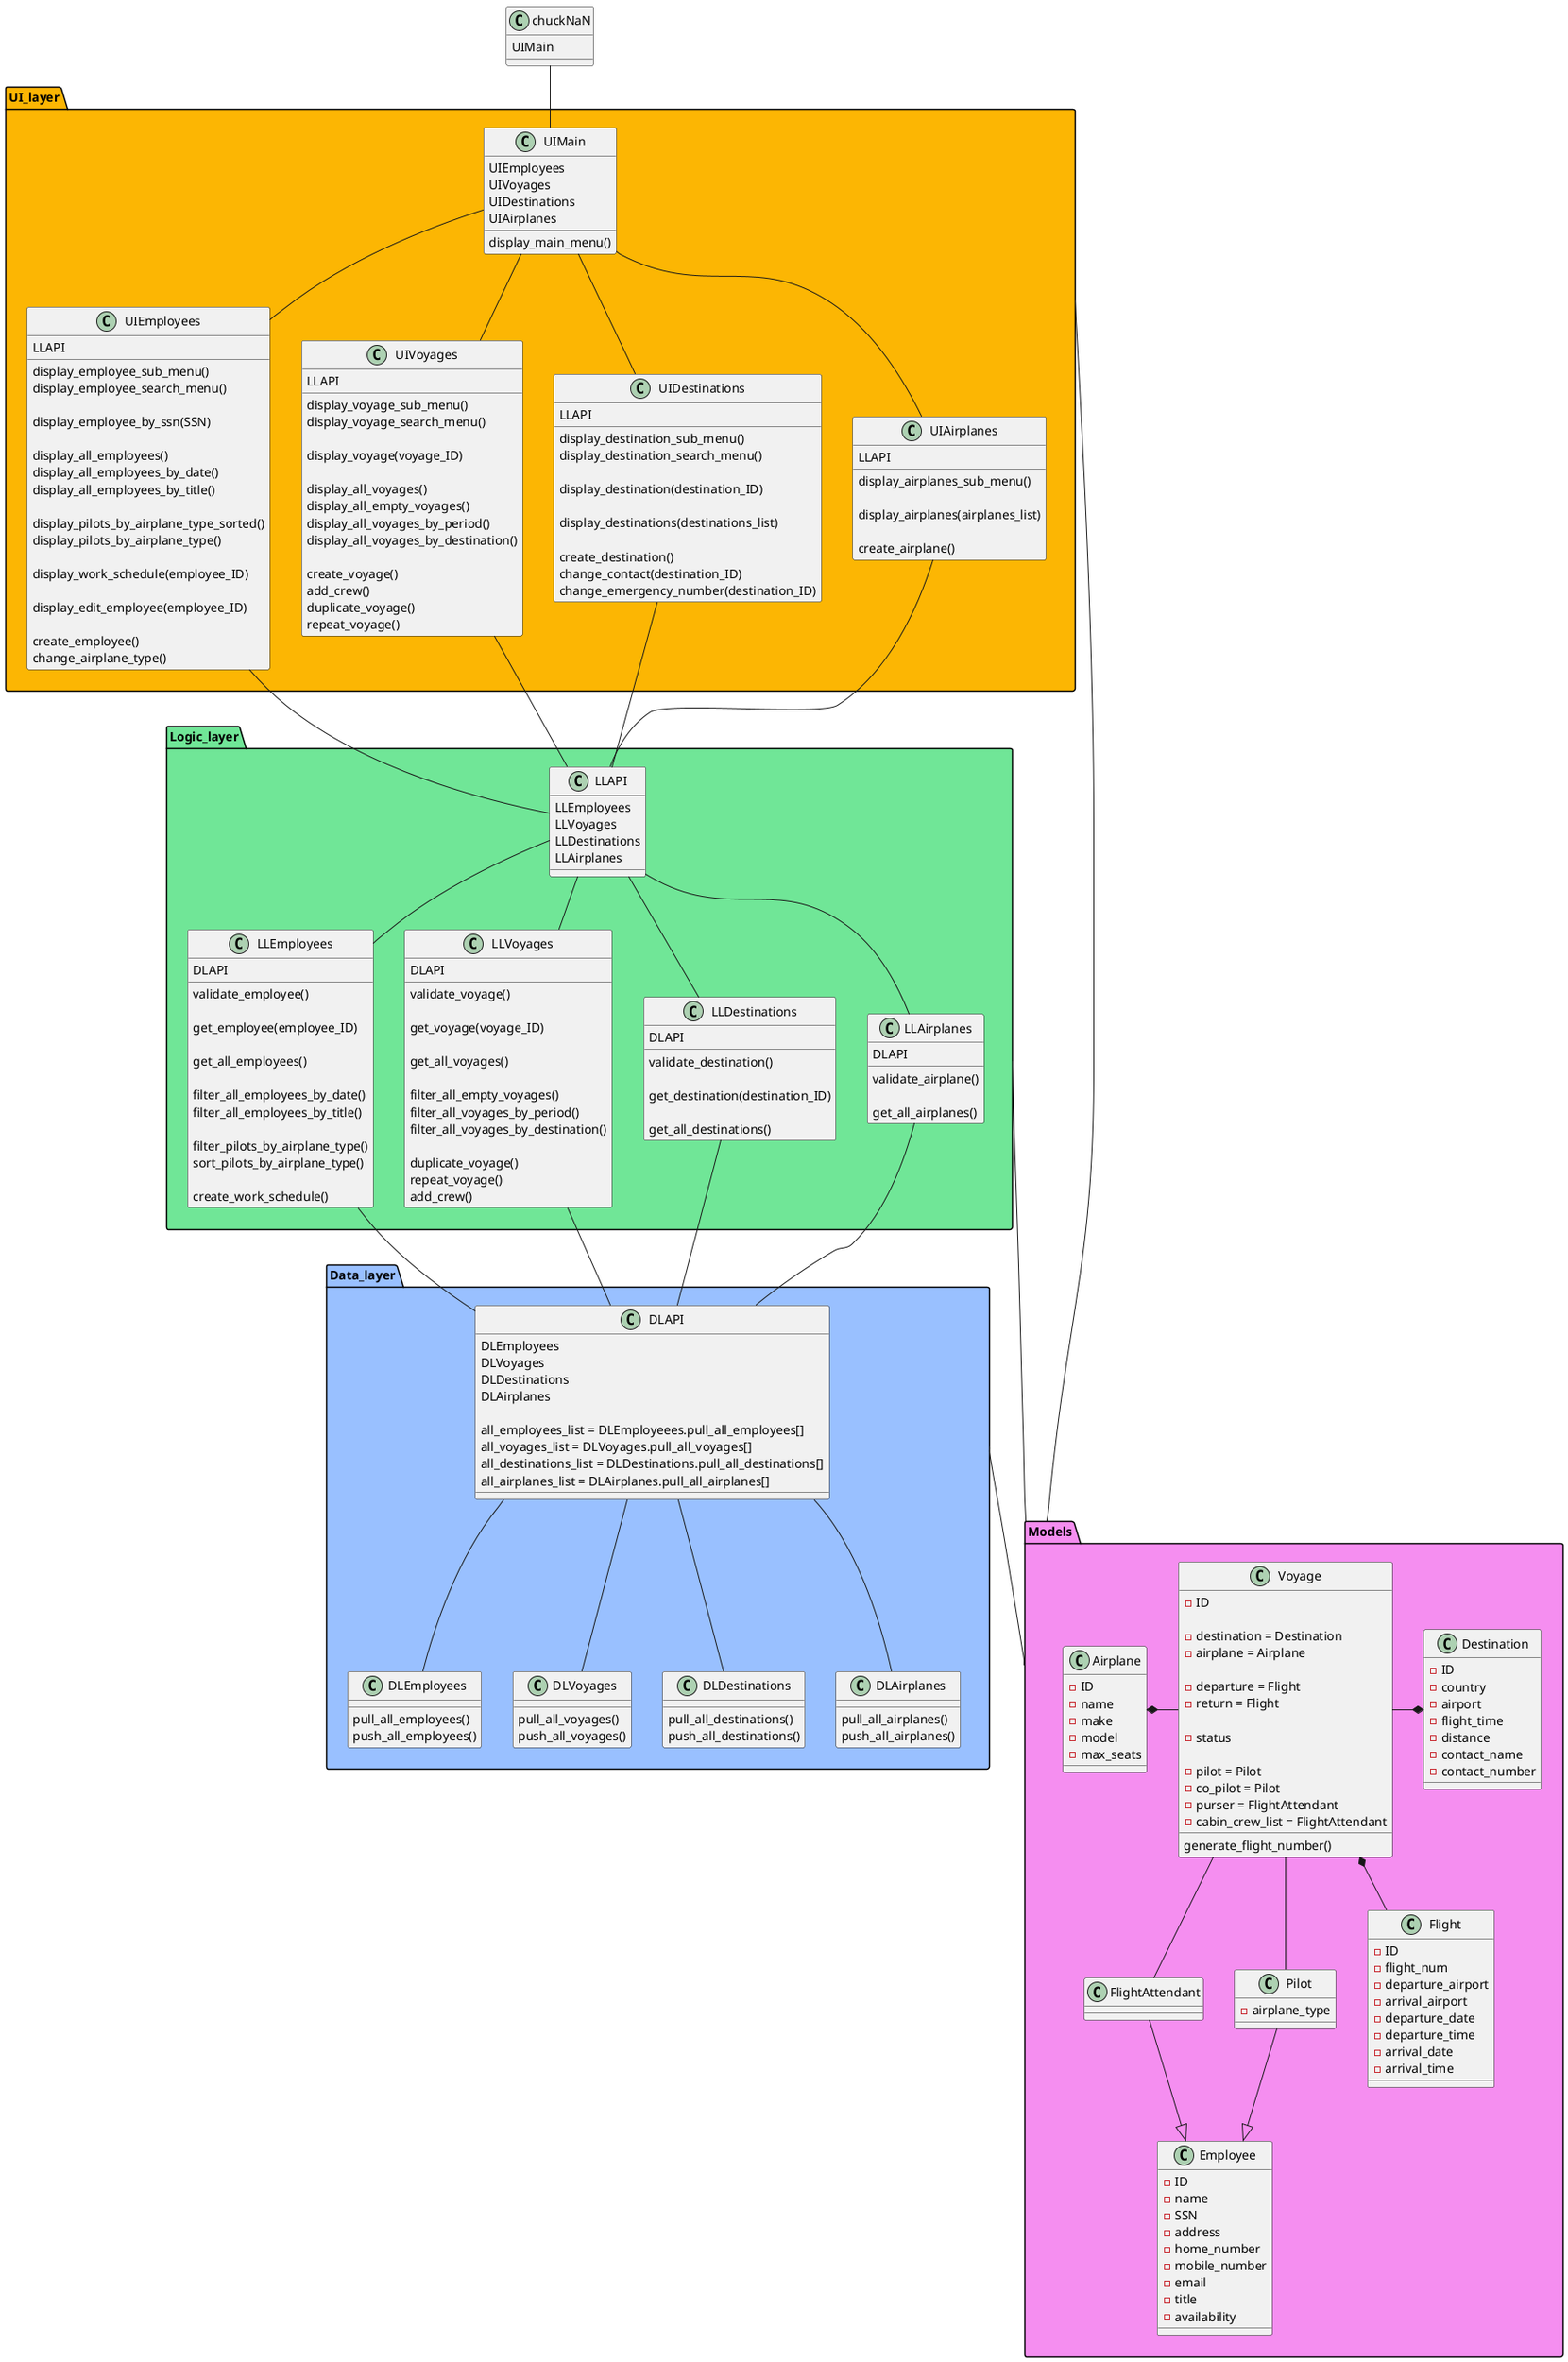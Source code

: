 @startuml NaNAirlines

class chuckNaN{
  UIMain

}

package UI_layer #fcb603 {
 
  chuckNaN -down- UIMain
  class UIMain{
    UIEmployees
    UIVoyages
    UIDestinations
    UIAirplanes
    display_main_menu()
  }

  class UIEmployees{
    LLAPI
    display_employee_sub_menu()
    display_employee_search_menu()
    
    display_employee_by_ssn(SSN)
    
    display_all_employees()
    display_all_employees_by_date()
    display_all_employees_by_title()
    
    display_pilots_by_airplane_type_sorted()
    display_pilots_by_airplane_type()
    
    display_work_schedule(employee_ID)

    display_edit_employee(employee_ID)
    
    create_employee()
    change_airplane_type()  
  }
  class UIVoyages{
    LLAPI
    display_voyage_sub_menu()
    display_voyage_search_menu()

    display_voyage(voyage_ID)

    display_all_voyages()
    display_all_empty_voyages()
    display_all_voyages_by_period()
    display_all_voyages_by_destination()
    
    create_voyage()
    add_crew()
    duplicate_voyage()
    repeat_voyage()
    
  }
  class UIDestinations{
    LLAPI
    display_destination_sub_menu()
    display_destination_search_menu()

    display_destination(destination_ID)
    
    display_destinations(destinations_list)
    
    create_destination()
    change_contact(destination_ID)
    change_emergency_number(destination_ID)
    
  }
  class UIAirplanes{
    LLAPI
    display_airplanes_sub_menu()

    display_airplanes(airplanes_list)
    
    create_airplane()
  }
  UIMain -- UIEmployees
  UIMain -- UIVoyages
  UIMain -- UIDestinations
  UIMain -- UIAirplanes
}

package Logic_layer #70e697 {

  class LLAPI{
    LLEmployees
    LLVoyages
    LLDestinations
    LLAirplanes


  }

  class LLEmployees{
    DLAPI
    validate_employee()
    
    get_employee(employee_ID)
    
    get_all_employees()
    
    filter_all_employees_by_date()
    filter_all_employees_by_title()
    
    filter_pilots_by_airplane_type()
    sort_pilots_by_airplane_type()

    create_work_schedule()
  }
  class LLVoyages{
    DLAPI
    validate_voyage()

    get_voyage(voyage_ID)

    get_all_voyages()
    
    filter_all_empty_voyages()
    filter_all_voyages_by_period()
    filter_all_voyages_by_destination()

    duplicate_voyage()
    repeat_voyage()
    add_crew()

  }
  class LLDestinations{
    DLAPI
    validate_destination()

    get_destination(destination_ID)
    
    get_all_destinations()

  }
  class LLAirplanes{
    DLAPI
    validate_airplane()

    get_all_airplanes()
  }

  LLAPI -- LLEmployees
  LLAPI -- LLVoyages
  LLAPI -- LLDestinations
  LLAPI -- LLAirplanes
  

}

package Data_layer #99c0ff{

  class DLAPI{
    DLEmployees
    DLVoyages
    DLDestinations
    DLAirplanes

    all_employees_list = DLEmployeees.pull_all_employees[]
    all_voyages_list = DLVoyages.pull_all_voyages[]
    all_destinations_list = DLDestinations.pull_all_destinations[]
    all_airplanes_list = DLAirplanes.pull_all_airplanes[]
  }

  class DLEmployees{
    pull_all_employees()
    push_all_employees()
  }
  class DLVoyages{
    pull_all_voyages()
    push_all_voyages()
    
  }
  class DLDestinations{
    pull_all_destinations()
    push_all_destinations()
    
  }
  class DLAirplanes{
    pull_all_airplanes()
    push_all_airplanes()
  }

  DLAPI -- DLEmployees
  DLAPI -- DLVoyages
  DLAPI -- DLDestinations
  DLAPI -- DLAirplanes
  
}

UIEmployees -down- LLAPI
UIVoyages -down- LLAPI
UIAirplanes -down- LLAPI
UIDestinations -down- LLAPI

LLEmployees -down- DLAPI
LLVoyages -down- DLAPI
LLDestinations -down- DLAPI
LLAirplanes -down- DLAPI






package Models #f58ef0{


class Employee {
  -ID
  -name
  -SSN
  -address
  -home_number
  -mobile_number
  -email
  -title
  -availability

}

class FlightAttendant{
}

class Pilot{
  -airplane_type
}

class Destination{
  -ID
  -country
  -airport
  -flight_time
  -distance
  -contact_name
  -contact_number

}

class Voyage{
  -ID

  -destination = Destination
  -airplane = Airplane
  
  -departure = Flight
  -return = Flight

  -status

  -pilot = Pilot
  -co_pilot = Pilot
  -purser = FlightAttendant
  -cabin_crew_list = FlightAttendant
  generate_flight_number()
}

class Flight{
  -ID
  -flight_num
  -departure_airport
  -arrival_airport
  -departure_date
  -departure_time
  -arrival_date
  -arrival_time
}

class Airplane{
  -ID
  -name
  -make
  -model
  -max_seats
  
}

FlightAttendant -down-|> Employee
Pilot -down-|> Employee
FlightAttendant -up- Voyage
Pilot -up- Voyage
Destination *-left- Voyage
Voyage *-down- Flight
Airplane *-right- Voyage

}


UI_layer -- Models
Logic_layer -- Models
Data_layer -- Models


@enduml